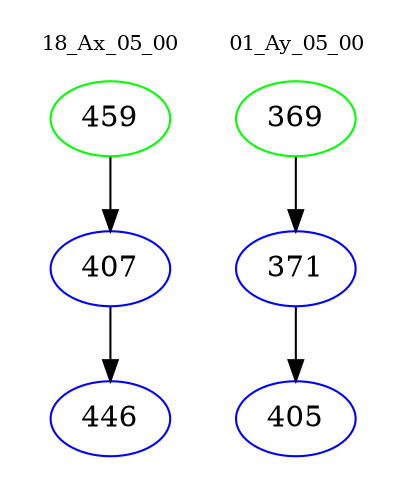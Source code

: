 digraph{
subgraph cluster_0 {
color = white
label = "18_Ax_05_00";
fontsize=10;
T0_459 [label="459", color="green"]
T0_459 -> T0_407 [color="black"]
T0_407 [label="407", color="blue"]
T0_407 -> T0_446 [color="black"]
T0_446 [label="446", color="blue"]
}
subgraph cluster_1 {
color = white
label = "01_Ay_05_00";
fontsize=10;
T1_369 [label="369", color="green"]
T1_369 -> T1_371 [color="black"]
T1_371 [label="371", color="blue"]
T1_371 -> T1_405 [color="black"]
T1_405 [label="405", color="blue"]
}
}
